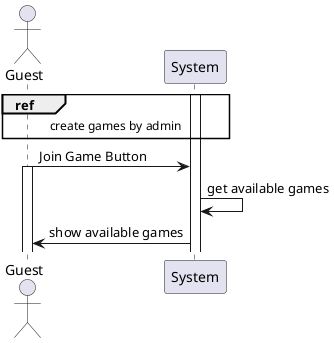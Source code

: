 @startuml

actor Guest


Activate System

ref over Guest,System: create games by admin

Guest ->  System : Join Game Button
Activate Guest

System -> System : get available games
System -> Guest : show available games

@enduml
